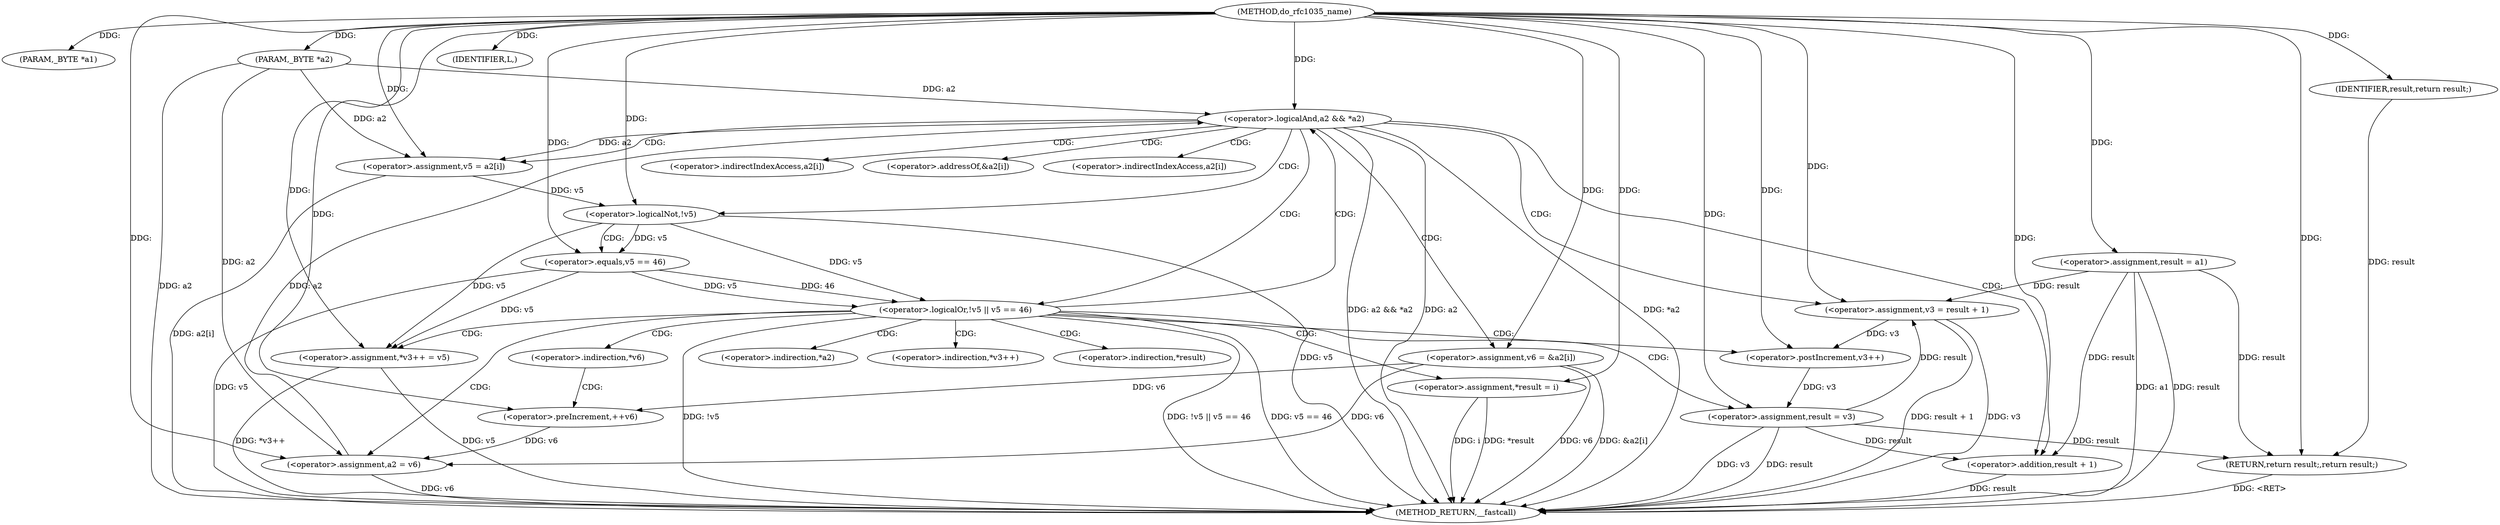 digraph do_rfc1035_name {  
"1000106" [label = "(METHOD,do_rfc1035_name)" ]
"1000172" [label = "(METHOD_RETURN,__fastcall)" ]
"1000107" [label = "(PARAM,_BYTE *a1)" ]
"1000108" [label = "(PARAM,_BYTE *a2)" ]
"1000115" [label = "(<operator>.assignment,result = a1)" ]
"1000119" [label = "(<operator>.logicalAnd,a2 && *a2)" ]
"1000124" [label = "(<operator>.assignment,v3 = result + 1)" ]
"1000126" [label = "(<operator>.addition,result + 1)" ]
"1000129" [label = "(IDENTIFIER,L,)" ]
"1000131" [label = "(<operator>.assignment,v5 = a2[i])" ]
"1000136" [label = "(<operator>.assignment,v6 = &a2[i])" ]
"1000143" [label = "(<operator>.logicalOr,!v5 || v5 == 46)" ]
"1000144" [label = "(<operator>.logicalNot,!v5)" ]
"1000146" [label = "(<operator>.equals,v5 == 46)" ]
"1000150" [label = "(<operator>.assignment,*v3++ = v5)" ]
"1000152" [label = "(<operator>.postIncrement,v3++)" ]
"1000155" [label = "(<operator>.assignment,*result = i)" ]
"1000162" [label = "(<operator>.preIncrement,++v6)" ]
"1000164" [label = "(<operator>.assignment,a2 = v6)" ]
"1000167" [label = "(<operator>.assignment,result = v3)" ]
"1000170" [label = "(RETURN,return result;,return result;)" ]
"1000171" [label = "(IDENTIFIER,result,return result;)" ]
"1000121" [label = "(<operator>.indirection,*a2)" ]
"1000133" [label = "(<operator>.indirectIndexAccess,a2[i])" ]
"1000138" [label = "(<operator>.addressOf,&a2[i])" ]
"1000139" [label = "(<operator>.indirectIndexAccess,a2[i])" ]
"1000151" [label = "(<operator>.indirection,*v3++)" ]
"1000156" [label = "(<operator>.indirection,*result)" ]
"1000160" [label = "(<operator>.indirection,*v6)" ]
  "1000164" -> "1000172"  [ label = "DDG: v6"] 
  "1000136" -> "1000172"  [ label = "DDG: v6"] 
  "1000119" -> "1000172"  [ label = "DDG: a2 && *a2"] 
  "1000131" -> "1000172"  [ label = "DDG: a2[i]"] 
  "1000136" -> "1000172"  [ label = "DDG: &a2[i]"] 
  "1000155" -> "1000172"  [ label = "DDG: *result"] 
  "1000167" -> "1000172"  [ label = "DDG: v3"] 
  "1000144" -> "1000172"  [ label = "DDG: v5"] 
  "1000143" -> "1000172"  [ label = "DDG: !v5"] 
  "1000143" -> "1000172"  [ label = "DDG: !v5 || v5 == 46"] 
  "1000115" -> "1000172"  [ label = "DDG: a1"] 
  "1000126" -> "1000172"  [ label = "DDG: result"] 
  "1000119" -> "1000172"  [ label = "DDG: a2"] 
  "1000119" -> "1000172"  [ label = "DDG: *a2"] 
  "1000146" -> "1000172"  [ label = "DDG: v5"] 
  "1000155" -> "1000172"  [ label = "DDG: i"] 
  "1000115" -> "1000172"  [ label = "DDG: result"] 
  "1000124" -> "1000172"  [ label = "DDG: result + 1"] 
  "1000124" -> "1000172"  [ label = "DDG: v3"] 
  "1000150" -> "1000172"  [ label = "DDG: v5"] 
  "1000143" -> "1000172"  [ label = "DDG: v5 == 46"] 
  "1000167" -> "1000172"  [ label = "DDG: result"] 
  "1000108" -> "1000172"  [ label = "DDG: a2"] 
  "1000150" -> "1000172"  [ label = "DDG: *v3++"] 
  "1000170" -> "1000172"  [ label = "DDG: <RET>"] 
  "1000106" -> "1000107"  [ label = "DDG: "] 
  "1000106" -> "1000108"  [ label = "DDG: "] 
  "1000106" -> "1000115"  [ label = "DDG: "] 
  "1000164" -> "1000119"  [ label = "DDG: a2"] 
  "1000108" -> "1000119"  [ label = "DDG: a2"] 
  "1000106" -> "1000119"  [ label = "DDG: "] 
  "1000115" -> "1000124"  [ label = "DDG: result"] 
  "1000167" -> "1000124"  [ label = "DDG: result"] 
  "1000106" -> "1000124"  [ label = "DDG: "] 
  "1000115" -> "1000126"  [ label = "DDG: result"] 
  "1000167" -> "1000126"  [ label = "DDG: result"] 
  "1000106" -> "1000126"  [ label = "DDG: "] 
  "1000106" -> "1000129"  [ label = "DDG: "] 
  "1000119" -> "1000131"  [ label = "DDG: a2"] 
  "1000108" -> "1000131"  [ label = "DDG: a2"] 
  "1000106" -> "1000131"  [ label = "DDG: "] 
  "1000106" -> "1000136"  [ label = "DDG: "] 
  "1000144" -> "1000143"  [ label = "DDG: v5"] 
  "1000131" -> "1000144"  [ label = "DDG: v5"] 
  "1000106" -> "1000144"  [ label = "DDG: "] 
  "1000146" -> "1000143"  [ label = "DDG: v5"] 
  "1000146" -> "1000143"  [ label = "DDG: 46"] 
  "1000144" -> "1000146"  [ label = "DDG: v5"] 
  "1000106" -> "1000146"  [ label = "DDG: "] 
  "1000146" -> "1000150"  [ label = "DDG: v5"] 
  "1000144" -> "1000150"  [ label = "DDG: v5"] 
  "1000106" -> "1000150"  [ label = "DDG: "] 
  "1000124" -> "1000152"  [ label = "DDG: v3"] 
  "1000106" -> "1000152"  [ label = "DDG: "] 
  "1000106" -> "1000155"  [ label = "DDG: "] 
  "1000136" -> "1000162"  [ label = "DDG: v6"] 
  "1000106" -> "1000162"  [ label = "DDG: "] 
  "1000162" -> "1000164"  [ label = "DDG: v6"] 
  "1000136" -> "1000164"  [ label = "DDG: v6"] 
  "1000106" -> "1000164"  [ label = "DDG: "] 
  "1000108" -> "1000164"  [ label = "DDG: a2"] 
  "1000152" -> "1000167"  [ label = "DDG: v3"] 
  "1000106" -> "1000167"  [ label = "DDG: "] 
  "1000171" -> "1000170"  [ label = "DDG: result"] 
  "1000115" -> "1000170"  [ label = "DDG: result"] 
  "1000167" -> "1000170"  [ label = "DDG: result"] 
  "1000106" -> "1000170"  [ label = "DDG: "] 
  "1000106" -> "1000171"  [ label = "DDG: "] 
  "1000119" -> "1000126"  [ label = "CDG: "] 
  "1000119" -> "1000124"  [ label = "CDG: "] 
  "1000119" -> "1000144"  [ label = "CDG: "] 
  "1000119" -> "1000143"  [ label = "CDG: "] 
  "1000119" -> "1000139"  [ label = "CDG: "] 
  "1000119" -> "1000138"  [ label = "CDG: "] 
  "1000119" -> "1000136"  [ label = "CDG: "] 
  "1000119" -> "1000133"  [ label = "CDG: "] 
  "1000119" -> "1000131"  [ label = "CDG: "] 
  "1000143" -> "1000167"  [ label = "CDG: "] 
  "1000143" -> "1000164"  [ label = "CDG: "] 
  "1000143" -> "1000119"  [ label = "CDG: "] 
  "1000143" -> "1000160"  [ label = "CDG: "] 
  "1000143" -> "1000156"  [ label = "CDG: "] 
  "1000143" -> "1000155"  [ label = "CDG: "] 
  "1000143" -> "1000152"  [ label = "CDG: "] 
  "1000143" -> "1000151"  [ label = "CDG: "] 
  "1000143" -> "1000150"  [ label = "CDG: "] 
  "1000143" -> "1000121"  [ label = "CDG: "] 
  "1000144" -> "1000146"  [ label = "CDG: "] 
  "1000160" -> "1000162"  [ label = "CDG: "] 
}
